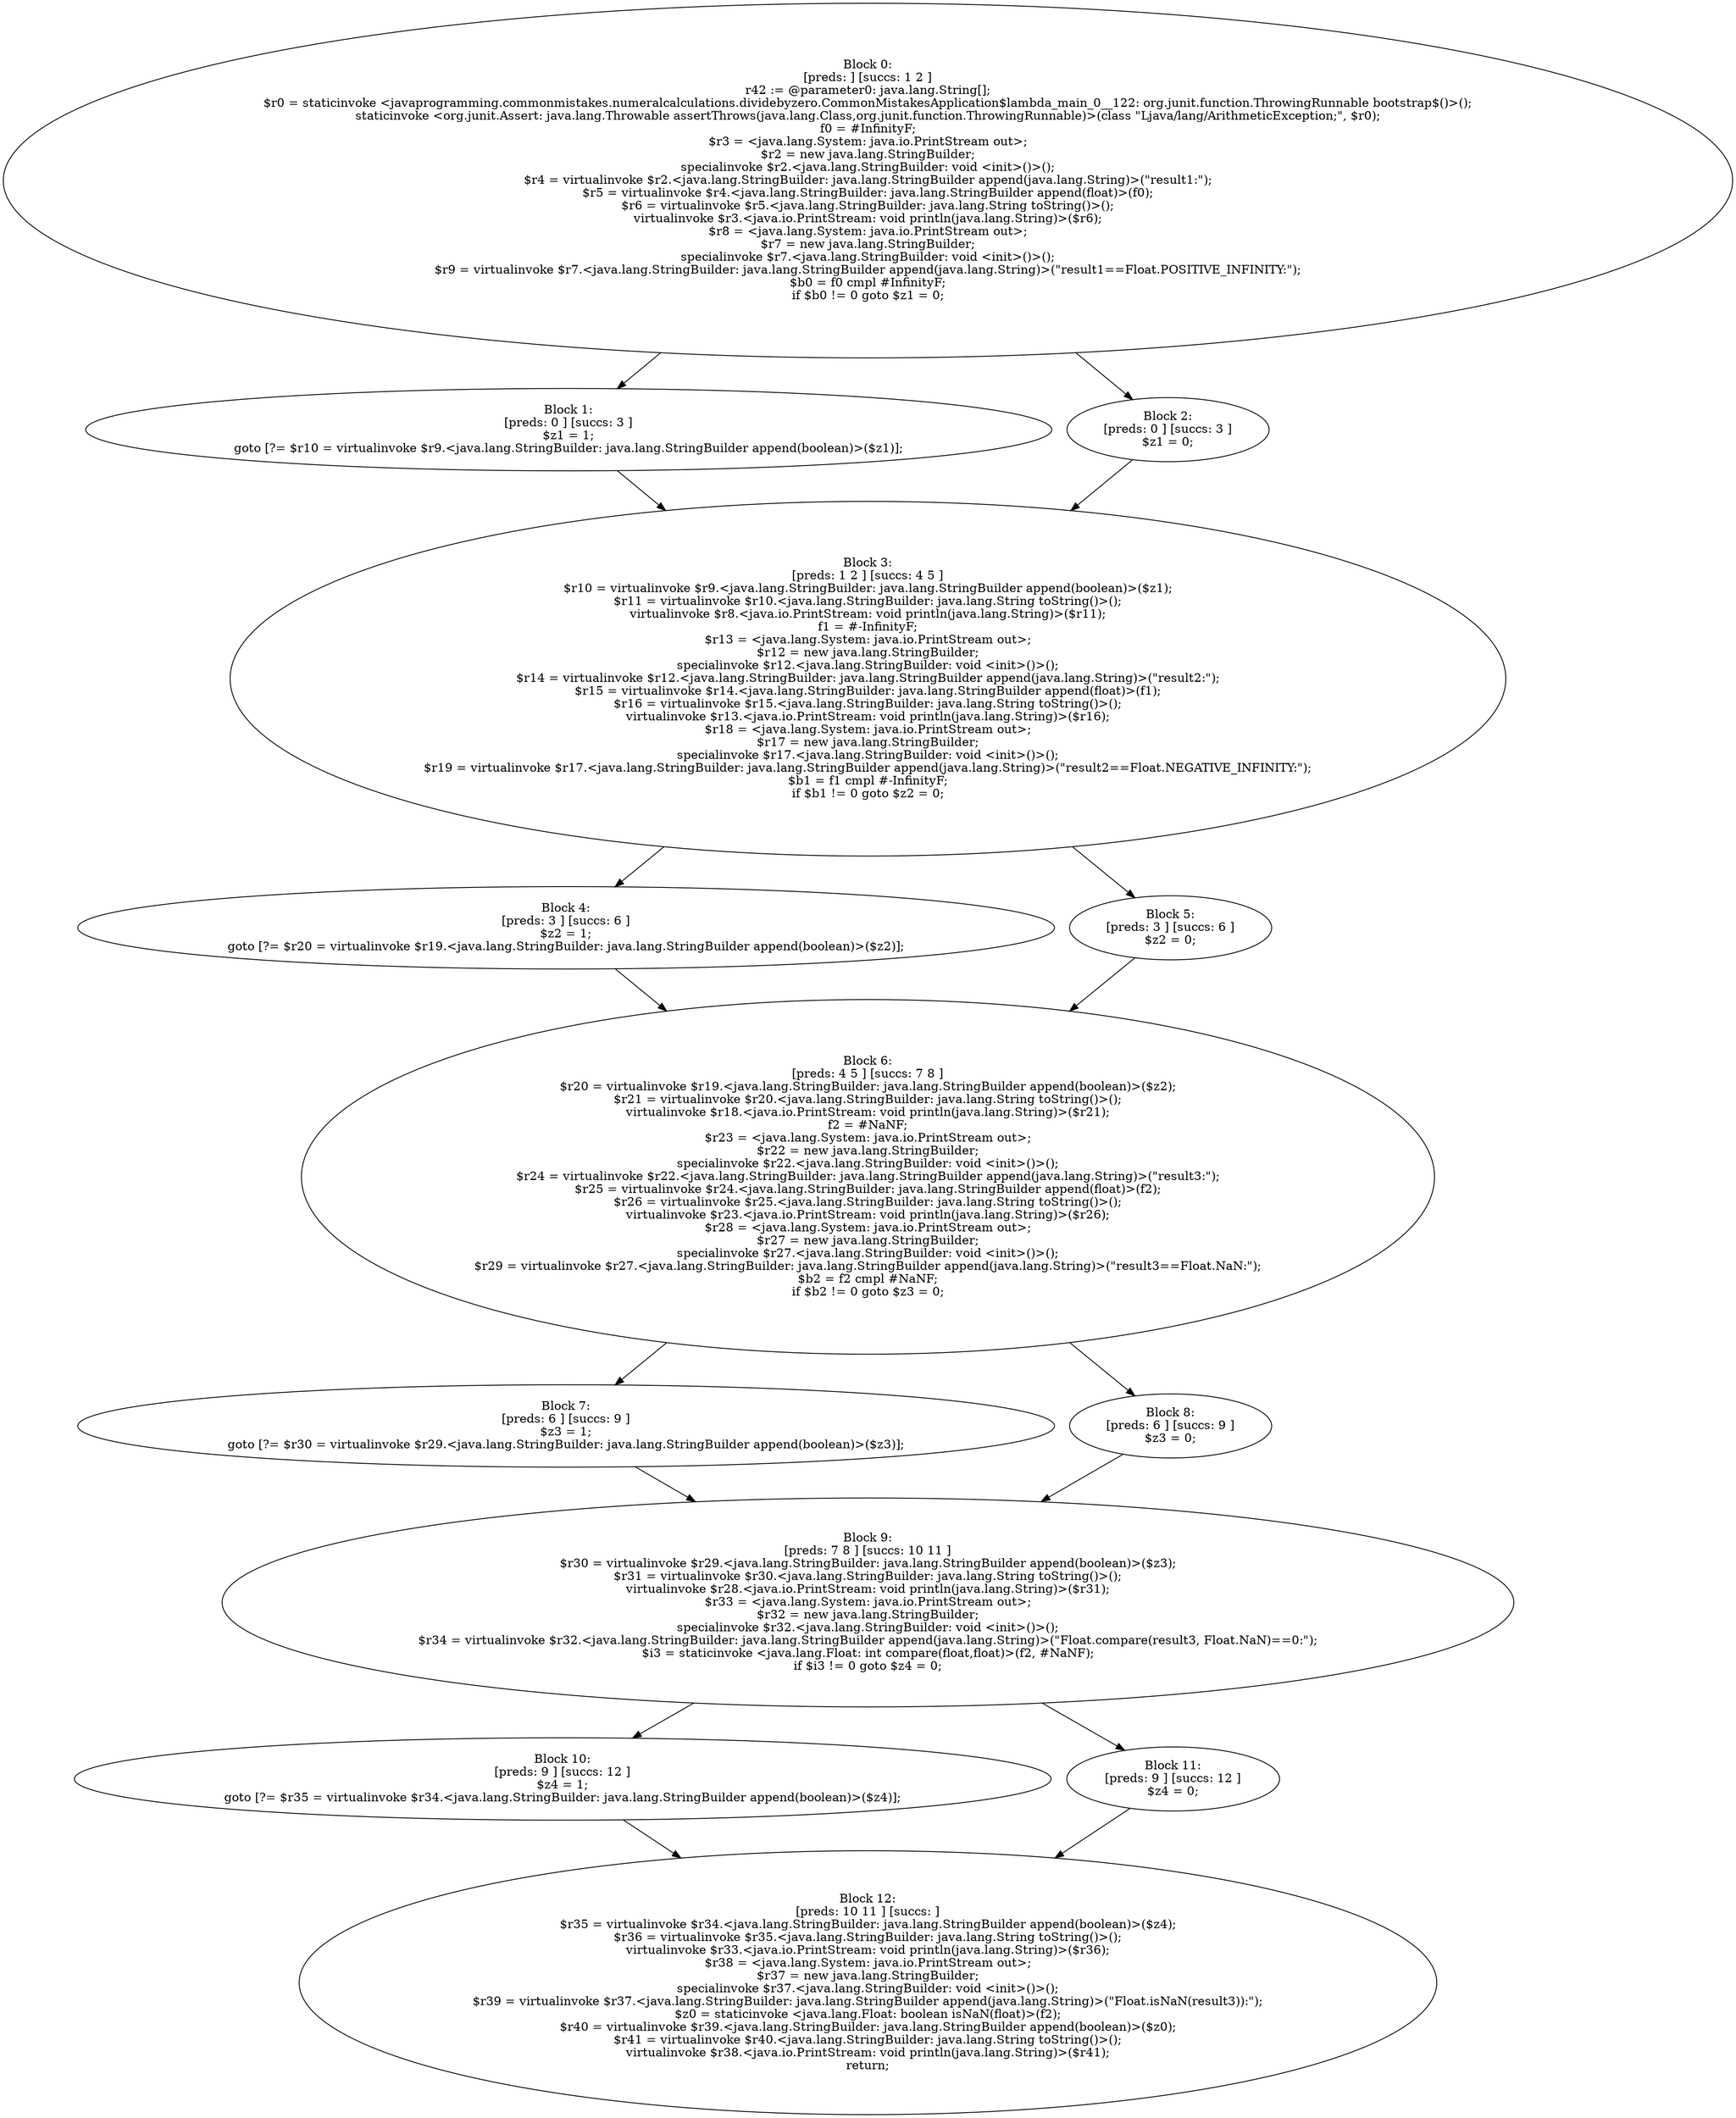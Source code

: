 digraph "unitGraph" {
    "Block 0:
[preds: ] [succs: 1 2 ]
r42 := @parameter0: java.lang.String[];
$r0 = staticinvoke <javaprogramming.commonmistakes.numeralcalculations.dividebyzero.CommonMistakesApplication$lambda_main_0__122: org.junit.function.ThrowingRunnable bootstrap$()>();
staticinvoke <org.junit.Assert: java.lang.Throwable assertThrows(java.lang.Class,org.junit.function.ThrowingRunnable)>(class \"Ljava/lang/ArithmeticException;\", $r0);
f0 = #InfinityF;
$r3 = <java.lang.System: java.io.PrintStream out>;
$r2 = new java.lang.StringBuilder;
specialinvoke $r2.<java.lang.StringBuilder: void <init>()>();
$r4 = virtualinvoke $r2.<java.lang.StringBuilder: java.lang.StringBuilder append(java.lang.String)>(\"result1:\");
$r5 = virtualinvoke $r4.<java.lang.StringBuilder: java.lang.StringBuilder append(float)>(f0);
$r6 = virtualinvoke $r5.<java.lang.StringBuilder: java.lang.String toString()>();
virtualinvoke $r3.<java.io.PrintStream: void println(java.lang.String)>($r6);
$r8 = <java.lang.System: java.io.PrintStream out>;
$r7 = new java.lang.StringBuilder;
specialinvoke $r7.<java.lang.StringBuilder: void <init>()>();
$r9 = virtualinvoke $r7.<java.lang.StringBuilder: java.lang.StringBuilder append(java.lang.String)>(\"result1==Float.POSITIVE_INFINITY:\");
$b0 = f0 cmpl #InfinityF;
if $b0 != 0 goto $z1 = 0;
"
    "Block 1:
[preds: 0 ] [succs: 3 ]
$z1 = 1;
goto [?= $r10 = virtualinvoke $r9.<java.lang.StringBuilder: java.lang.StringBuilder append(boolean)>($z1)];
"
    "Block 2:
[preds: 0 ] [succs: 3 ]
$z1 = 0;
"
    "Block 3:
[preds: 1 2 ] [succs: 4 5 ]
$r10 = virtualinvoke $r9.<java.lang.StringBuilder: java.lang.StringBuilder append(boolean)>($z1);
$r11 = virtualinvoke $r10.<java.lang.StringBuilder: java.lang.String toString()>();
virtualinvoke $r8.<java.io.PrintStream: void println(java.lang.String)>($r11);
f1 = #-InfinityF;
$r13 = <java.lang.System: java.io.PrintStream out>;
$r12 = new java.lang.StringBuilder;
specialinvoke $r12.<java.lang.StringBuilder: void <init>()>();
$r14 = virtualinvoke $r12.<java.lang.StringBuilder: java.lang.StringBuilder append(java.lang.String)>(\"result2:\");
$r15 = virtualinvoke $r14.<java.lang.StringBuilder: java.lang.StringBuilder append(float)>(f1);
$r16 = virtualinvoke $r15.<java.lang.StringBuilder: java.lang.String toString()>();
virtualinvoke $r13.<java.io.PrintStream: void println(java.lang.String)>($r16);
$r18 = <java.lang.System: java.io.PrintStream out>;
$r17 = new java.lang.StringBuilder;
specialinvoke $r17.<java.lang.StringBuilder: void <init>()>();
$r19 = virtualinvoke $r17.<java.lang.StringBuilder: java.lang.StringBuilder append(java.lang.String)>(\"result2==Float.NEGATIVE_INFINITY:\");
$b1 = f1 cmpl #-InfinityF;
if $b1 != 0 goto $z2 = 0;
"
    "Block 4:
[preds: 3 ] [succs: 6 ]
$z2 = 1;
goto [?= $r20 = virtualinvoke $r19.<java.lang.StringBuilder: java.lang.StringBuilder append(boolean)>($z2)];
"
    "Block 5:
[preds: 3 ] [succs: 6 ]
$z2 = 0;
"
    "Block 6:
[preds: 4 5 ] [succs: 7 8 ]
$r20 = virtualinvoke $r19.<java.lang.StringBuilder: java.lang.StringBuilder append(boolean)>($z2);
$r21 = virtualinvoke $r20.<java.lang.StringBuilder: java.lang.String toString()>();
virtualinvoke $r18.<java.io.PrintStream: void println(java.lang.String)>($r21);
f2 = #NaNF;
$r23 = <java.lang.System: java.io.PrintStream out>;
$r22 = new java.lang.StringBuilder;
specialinvoke $r22.<java.lang.StringBuilder: void <init>()>();
$r24 = virtualinvoke $r22.<java.lang.StringBuilder: java.lang.StringBuilder append(java.lang.String)>(\"result3:\");
$r25 = virtualinvoke $r24.<java.lang.StringBuilder: java.lang.StringBuilder append(float)>(f2);
$r26 = virtualinvoke $r25.<java.lang.StringBuilder: java.lang.String toString()>();
virtualinvoke $r23.<java.io.PrintStream: void println(java.lang.String)>($r26);
$r28 = <java.lang.System: java.io.PrintStream out>;
$r27 = new java.lang.StringBuilder;
specialinvoke $r27.<java.lang.StringBuilder: void <init>()>();
$r29 = virtualinvoke $r27.<java.lang.StringBuilder: java.lang.StringBuilder append(java.lang.String)>(\"result3==Float.NaN:\");
$b2 = f2 cmpl #NaNF;
if $b2 != 0 goto $z3 = 0;
"
    "Block 7:
[preds: 6 ] [succs: 9 ]
$z3 = 1;
goto [?= $r30 = virtualinvoke $r29.<java.lang.StringBuilder: java.lang.StringBuilder append(boolean)>($z3)];
"
    "Block 8:
[preds: 6 ] [succs: 9 ]
$z3 = 0;
"
    "Block 9:
[preds: 7 8 ] [succs: 10 11 ]
$r30 = virtualinvoke $r29.<java.lang.StringBuilder: java.lang.StringBuilder append(boolean)>($z3);
$r31 = virtualinvoke $r30.<java.lang.StringBuilder: java.lang.String toString()>();
virtualinvoke $r28.<java.io.PrintStream: void println(java.lang.String)>($r31);
$r33 = <java.lang.System: java.io.PrintStream out>;
$r32 = new java.lang.StringBuilder;
specialinvoke $r32.<java.lang.StringBuilder: void <init>()>();
$r34 = virtualinvoke $r32.<java.lang.StringBuilder: java.lang.StringBuilder append(java.lang.String)>(\"Float.compare(result3, Float.NaN)==0:\");
$i3 = staticinvoke <java.lang.Float: int compare(float,float)>(f2, #NaNF);
if $i3 != 0 goto $z4 = 0;
"
    "Block 10:
[preds: 9 ] [succs: 12 ]
$z4 = 1;
goto [?= $r35 = virtualinvoke $r34.<java.lang.StringBuilder: java.lang.StringBuilder append(boolean)>($z4)];
"
    "Block 11:
[preds: 9 ] [succs: 12 ]
$z4 = 0;
"
    "Block 12:
[preds: 10 11 ] [succs: ]
$r35 = virtualinvoke $r34.<java.lang.StringBuilder: java.lang.StringBuilder append(boolean)>($z4);
$r36 = virtualinvoke $r35.<java.lang.StringBuilder: java.lang.String toString()>();
virtualinvoke $r33.<java.io.PrintStream: void println(java.lang.String)>($r36);
$r38 = <java.lang.System: java.io.PrintStream out>;
$r37 = new java.lang.StringBuilder;
specialinvoke $r37.<java.lang.StringBuilder: void <init>()>();
$r39 = virtualinvoke $r37.<java.lang.StringBuilder: java.lang.StringBuilder append(java.lang.String)>(\"Float.isNaN(result3)):\");
$z0 = staticinvoke <java.lang.Float: boolean isNaN(float)>(f2);
$r40 = virtualinvoke $r39.<java.lang.StringBuilder: java.lang.StringBuilder append(boolean)>($z0);
$r41 = virtualinvoke $r40.<java.lang.StringBuilder: java.lang.String toString()>();
virtualinvoke $r38.<java.io.PrintStream: void println(java.lang.String)>($r41);
return;
"
    "Block 0:
[preds: ] [succs: 1 2 ]
r42 := @parameter0: java.lang.String[];
$r0 = staticinvoke <javaprogramming.commonmistakes.numeralcalculations.dividebyzero.CommonMistakesApplication$lambda_main_0__122: org.junit.function.ThrowingRunnable bootstrap$()>();
staticinvoke <org.junit.Assert: java.lang.Throwable assertThrows(java.lang.Class,org.junit.function.ThrowingRunnable)>(class \"Ljava/lang/ArithmeticException;\", $r0);
f0 = #InfinityF;
$r3 = <java.lang.System: java.io.PrintStream out>;
$r2 = new java.lang.StringBuilder;
specialinvoke $r2.<java.lang.StringBuilder: void <init>()>();
$r4 = virtualinvoke $r2.<java.lang.StringBuilder: java.lang.StringBuilder append(java.lang.String)>(\"result1:\");
$r5 = virtualinvoke $r4.<java.lang.StringBuilder: java.lang.StringBuilder append(float)>(f0);
$r6 = virtualinvoke $r5.<java.lang.StringBuilder: java.lang.String toString()>();
virtualinvoke $r3.<java.io.PrintStream: void println(java.lang.String)>($r6);
$r8 = <java.lang.System: java.io.PrintStream out>;
$r7 = new java.lang.StringBuilder;
specialinvoke $r7.<java.lang.StringBuilder: void <init>()>();
$r9 = virtualinvoke $r7.<java.lang.StringBuilder: java.lang.StringBuilder append(java.lang.String)>(\"result1==Float.POSITIVE_INFINITY:\");
$b0 = f0 cmpl #InfinityF;
if $b0 != 0 goto $z1 = 0;
"->"Block 1:
[preds: 0 ] [succs: 3 ]
$z1 = 1;
goto [?= $r10 = virtualinvoke $r9.<java.lang.StringBuilder: java.lang.StringBuilder append(boolean)>($z1)];
";
    "Block 0:
[preds: ] [succs: 1 2 ]
r42 := @parameter0: java.lang.String[];
$r0 = staticinvoke <javaprogramming.commonmistakes.numeralcalculations.dividebyzero.CommonMistakesApplication$lambda_main_0__122: org.junit.function.ThrowingRunnable bootstrap$()>();
staticinvoke <org.junit.Assert: java.lang.Throwable assertThrows(java.lang.Class,org.junit.function.ThrowingRunnable)>(class \"Ljava/lang/ArithmeticException;\", $r0);
f0 = #InfinityF;
$r3 = <java.lang.System: java.io.PrintStream out>;
$r2 = new java.lang.StringBuilder;
specialinvoke $r2.<java.lang.StringBuilder: void <init>()>();
$r4 = virtualinvoke $r2.<java.lang.StringBuilder: java.lang.StringBuilder append(java.lang.String)>(\"result1:\");
$r5 = virtualinvoke $r4.<java.lang.StringBuilder: java.lang.StringBuilder append(float)>(f0);
$r6 = virtualinvoke $r5.<java.lang.StringBuilder: java.lang.String toString()>();
virtualinvoke $r3.<java.io.PrintStream: void println(java.lang.String)>($r6);
$r8 = <java.lang.System: java.io.PrintStream out>;
$r7 = new java.lang.StringBuilder;
specialinvoke $r7.<java.lang.StringBuilder: void <init>()>();
$r9 = virtualinvoke $r7.<java.lang.StringBuilder: java.lang.StringBuilder append(java.lang.String)>(\"result1==Float.POSITIVE_INFINITY:\");
$b0 = f0 cmpl #InfinityF;
if $b0 != 0 goto $z1 = 0;
"->"Block 2:
[preds: 0 ] [succs: 3 ]
$z1 = 0;
";
    "Block 1:
[preds: 0 ] [succs: 3 ]
$z1 = 1;
goto [?= $r10 = virtualinvoke $r9.<java.lang.StringBuilder: java.lang.StringBuilder append(boolean)>($z1)];
"->"Block 3:
[preds: 1 2 ] [succs: 4 5 ]
$r10 = virtualinvoke $r9.<java.lang.StringBuilder: java.lang.StringBuilder append(boolean)>($z1);
$r11 = virtualinvoke $r10.<java.lang.StringBuilder: java.lang.String toString()>();
virtualinvoke $r8.<java.io.PrintStream: void println(java.lang.String)>($r11);
f1 = #-InfinityF;
$r13 = <java.lang.System: java.io.PrintStream out>;
$r12 = new java.lang.StringBuilder;
specialinvoke $r12.<java.lang.StringBuilder: void <init>()>();
$r14 = virtualinvoke $r12.<java.lang.StringBuilder: java.lang.StringBuilder append(java.lang.String)>(\"result2:\");
$r15 = virtualinvoke $r14.<java.lang.StringBuilder: java.lang.StringBuilder append(float)>(f1);
$r16 = virtualinvoke $r15.<java.lang.StringBuilder: java.lang.String toString()>();
virtualinvoke $r13.<java.io.PrintStream: void println(java.lang.String)>($r16);
$r18 = <java.lang.System: java.io.PrintStream out>;
$r17 = new java.lang.StringBuilder;
specialinvoke $r17.<java.lang.StringBuilder: void <init>()>();
$r19 = virtualinvoke $r17.<java.lang.StringBuilder: java.lang.StringBuilder append(java.lang.String)>(\"result2==Float.NEGATIVE_INFINITY:\");
$b1 = f1 cmpl #-InfinityF;
if $b1 != 0 goto $z2 = 0;
";
    "Block 2:
[preds: 0 ] [succs: 3 ]
$z1 = 0;
"->"Block 3:
[preds: 1 2 ] [succs: 4 5 ]
$r10 = virtualinvoke $r9.<java.lang.StringBuilder: java.lang.StringBuilder append(boolean)>($z1);
$r11 = virtualinvoke $r10.<java.lang.StringBuilder: java.lang.String toString()>();
virtualinvoke $r8.<java.io.PrintStream: void println(java.lang.String)>($r11);
f1 = #-InfinityF;
$r13 = <java.lang.System: java.io.PrintStream out>;
$r12 = new java.lang.StringBuilder;
specialinvoke $r12.<java.lang.StringBuilder: void <init>()>();
$r14 = virtualinvoke $r12.<java.lang.StringBuilder: java.lang.StringBuilder append(java.lang.String)>(\"result2:\");
$r15 = virtualinvoke $r14.<java.lang.StringBuilder: java.lang.StringBuilder append(float)>(f1);
$r16 = virtualinvoke $r15.<java.lang.StringBuilder: java.lang.String toString()>();
virtualinvoke $r13.<java.io.PrintStream: void println(java.lang.String)>($r16);
$r18 = <java.lang.System: java.io.PrintStream out>;
$r17 = new java.lang.StringBuilder;
specialinvoke $r17.<java.lang.StringBuilder: void <init>()>();
$r19 = virtualinvoke $r17.<java.lang.StringBuilder: java.lang.StringBuilder append(java.lang.String)>(\"result2==Float.NEGATIVE_INFINITY:\");
$b1 = f1 cmpl #-InfinityF;
if $b1 != 0 goto $z2 = 0;
";
    "Block 3:
[preds: 1 2 ] [succs: 4 5 ]
$r10 = virtualinvoke $r9.<java.lang.StringBuilder: java.lang.StringBuilder append(boolean)>($z1);
$r11 = virtualinvoke $r10.<java.lang.StringBuilder: java.lang.String toString()>();
virtualinvoke $r8.<java.io.PrintStream: void println(java.lang.String)>($r11);
f1 = #-InfinityF;
$r13 = <java.lang.System: java.io.PrintStream out>;
$r12 = new java.lang.StringBuilder;
specialinvoke $r12.<java.lang.StringBuilder: void <init>()>();
$r14 = virtualinvoke $r12.<java.lang.StringBuilder: java.lang.StringBuilder append(java.lang.String)>(\"result2:\");
$r15 = virtualinvoke $r14.<java.lang.StringBuilder: java.lang.StringBuilder append(float)>(f1);
$r16 = virtualinvoke $r15.<java.lang.StringBuilder: java.lang.String toString()>();
virtualinvoke $r13.<java.io.PrintStream: void println(java.lang.String)>($r16);
$r18 = <java.lang.System: java.io.PrintStream out>;
$r17 = new java.lang.StringBuilder;
specialinvoke $r17.<java.lang.StringBuilder: void <init>()>();
$r19 = virtualinvoke $r17.<java.lang.StringBuilder: java.lang.StringBuilder append(java.lang.String)>(\"result2==Float.NEGATIVE_INFINITY:\");
$b1 = f1 cmpl #-InfinityF;
if $b1 != 0 goto $z2 = 0;
"->"Block 4:
[preds: 3 ] [succs: 6 ]
$z2 = 1;
goto [?= $r20 = virtualinvoke $r19.<java.lang.StringBuilder: java.lang.StringBuilder append(boolean)>($z2)];
";
    "Block 3:
[preds: 1 2 ] [succs: 4 5 ]
$r10 = virtualinvoke $r9.<java.lang.StringBuilder: java.lang.StringBuilder append(boolean)>($z1);
$r11 = virtualinvoke $r10.<java.lang.StringBuilder: java.lang.String toString()>();
virtualinvoke $r8.<java.io.PrintStream: void println(java.lang.String)>($r11);
f1 = #-InfinityF;
$r13 = <java.lang.System: java.io.PrintStream out>;
$r12 = new java.lang.StringBuilder;
specialinvoke $r12.<java.lang.StringBuilder: void <init>()>();
$r14 = virtualinvoke $r12.<java.lang.StringBuilder: java.lang.StringBuilder append(java.lang.String)>(\"result2:\");
$r15 = virtualinvoke $r14.<java.lang.StringBuilder: java.lang.StringBuilder append(float)>(f1);
$r16 = virtualinvoke $r15.<java.lang.StringBuilder: java.lang.String toString()>();
virtualinvoke $r13.<java.io.PrintStream: void println(java.lang.String)>($r16);
$r18 = <java.lang.System: java.io.PrintStream out>;
$r17 = new java.lang.StringBuilder;
specialinvoke $r17.<java.lang.StringBuilder: void <init>()>();
$r19 = virtualinvoke $r17.<java.lang.StringBuilder: java.lang.StringBuilder append(java.lang.String)>(\"result2==Float.NEGATIVE_INFINITY:\");
$b1 = f1 cmpl #-InfinityF;
if $b1 != 0 goto $z2 = 0;
"->"Block 5:
[preds: 3 ] [succs: 6 ]
$z2 = 0;
";
    "Block 4:
[preds: 3 ] [succs: 6 ]
$z2 = 1;
goto [?= $r20 = virtualinvoke $r19.<java.lang.StringBuilder: java.lang.StringBuilder append(boolean)>($z2)];
"->"Block 6:
[preds: 4 5 ] [succs: 7 8 ]
$r20 = virtualinvoke $r19.<java.lang.StringBuilder: java.lang.StringBuilder append(boolean)>($z2);
$r21 = virtualinvoke $r20.<java.lang.StringBuilder: java.lang.String toString()>();
virtualinvoke $r18.<java.io.PrintStream: void println(java.lang.String)>($r21);
f2 = #NaNF;
$r23 = <java.lang.System: java.io.PrintStream out>;
$r22 = new java.lang.StringBuilder;
specialinvoke $r22.<java.lang.StringBuilder: void <init>()>();
$r24 = virtualinvoke $r22.<java.lang.StringBuilder: java.lang.StringBuilder append(java.lang.String)>(\"result3:\");
$r25 = virtualinvoke $r24.<java.lang.StringBuilder: java.lang.StringBuilder append(float)>(f2);
$r26 = virtualinvoke $r25.<java.lang.StringBuilder: java.lang.String toString()>();
virtualinvoke $r23.<java.io.PrintStream: void println(java.lang.String)>($r26);
$r28 = <java.lang.System: java.io.PrintStream out>;
$r27 = new java.lang.StringBuilder;
specialinvoke $r27.<java.lang.StringBuilder: void <init>()>();
$r29 = virtualinvoke $r27.<java.lang.StringBuilder: java.lang.StringBuilder append(java.lang.String)>(\"result3==Float.NaN:\");
$b2 = f2 cmpl #NaNF;
if $b2 != 0 goto $z3 = 0;
";
    "Block 5:
[preds: 3 ] [succs: 6 ]
$z2 = 0;
"->"Block 6:
[preds: 4 5 ] [succs: 7 8 ]
$r20 = virtualinvoke $r19.<java.lang.StringBuilder: java.lang.StringBuilder append(boolean)>($z2);
$r21 = virtualinvoke $r20.<java.lang.StringBuilder: java.lang.String toString()>();
virtualinvoke $r18.<java.io.PrintStream: void println(java.lang.String)>($r21);
f2 = #NaNF;
$r23 = <java.lang.System: java.io.PrintStream out>;
$r22 = new java.lang.StringBuilder;
specialinvoke $r22.<java.lang.StringBuilder: void <init>()>();
$r24 = virtualinvoke $r22.<java.lang.StringBuilder: java.lang.StringBuilder append(java.lang.String)>(\"result3:\");
$r25 = virtualinvoke $r24.<java.lang.StringBuilder: java.lang.StringBuilder append(float)>(f2);
$r26 = virtualinvoke $r25.<java.lang.StringBuilder: java.lang.String toString()>();
virtualinvoke $r23.<java.io.PrintStream: void println(java.lang.String)>($r26);
$r28 = <java.lang.System: java.io.PrintStream out>;
$r27 = new java.lang.StringBuilder;
specialinvoke $r27.<java.lang.StringBuilder: void <init>()>();
$r29 = virtualinvoke $r27.<java.lang.StringBuilder: java.lang.StringBuilder append(java.lang.String)>(\"result3==Float.NaN:\");
$b2 = f2 cmpl #NaNF;
if $b2 != 0 goto $z3 = 0;
";
    "Block 6:
[preds: 4 5 ] [succs: 7 8 ]
$r20 = virtualinvoke $r19.<java.lang.StringBuilder: java.lang.StringBuilder append(boolean)>($z2);
$r21 = virtualinvoke $r20.<java.lang.StringBuilder: java.lang.String toString()>();
virtualinvoke $r18.<java.io.PrintStream: void println(java.lang.String)>($r21);
f2 = #NaNF;
$r23 = <java.lang.System: java.io.PrintStream out>;
$r22 = new java.lang.StringBuilder;
specialinvoke $r22.<java.lang.StringBuilder: void <init>()>();
$r24 = virtualinvoke $r22.<java.lang.StringBuilder: java.lang.StringBuilder append(java.lang.String)>(\"result3:\");
$r25 = virtualinvoke $r24.<java.lang.StringBuilder: java.lang.StringBuilder append(float)>(f2);
$r26 = virtualinvoke $r25.<java.lang.StringBuilder: java.lang.String toString()>();
virtualinvoke $r23.<java.io.PrintStream: void println(java.lang.String)>($r26);
$r28 = <java.lang.System: java.io.PrintStream out>;
$r27 = new java.lang.StringBuilder;
specialinvoke $r27.<java.lang.StringBuilder: void <init>()>();
$r29 = virtualinvoke $r27.<java.lang.StringBuilder: java.lang.StringBuilder append(java.lang.String)>(\"result3==Float.NaN:\");
$b2 = f2 cmpl #NaNF;
if $b2 != 0 goto $z3 = 0;
"->"Block 7:
[preds: 6 ] [succs: 9 ]
$z3 = 1;
goto [?= $r30 = virtualinvoke $r29.<java.lang.StringBuilder: java.lang.StringBuilder append(boolean)>($z3)];
";
    "Block 6:
[preds: 4 5 ] [succs: 7 8 ]
$r20 = virtualinvoke $r19.<java.lang.StringBuilder: java.lang.StringBuilder append(boolean)>($z2);
$r21 = virtualinvoke $r20.<java.lang.StringBuilder: java.lang.String toString()>();
virtualinvoke $r18.<java.io.PrintStream: void println(java.lang.String)>($r21);
f2 = #NaNF;
$r23 = <java.lang.System: java.io.PrintStream out>;
$r22 = new java.lang.StringBuilder;
specialinvoke $r22.<java.lang.StringBuilder: void <init>()>();
$r24 = virtualinvoke $r22.<java.lang.StringBuilder: java.lang.StringBuilder append(java.lang.String)>(\"result3:\");
$r25 = virtualinvoke $r24.<java.lang.StringBuilder: java.lang.StringBuilder append(float)>(f2);
$r26 = virtualinvoke $r25.<java.lang.StringBuilder: java.lang.String toString()>();
virtualinvoke $r23.<java.io.PrintStream: void println(java.lang.String)>($r26);
$r28 = <java.lang.System: java.io.PrintStream out>;
$r27 = new java.lang.StringBuilder;
specialinvoke $r27.<java.lang.StringBuilder: void <init>()>();
$r29 = virtualinvoke $r27.<java.lang.StringBuilder: java.lang.StringBuilder append(java.lang.String)>(\"result3==Float.NaN:\");
$b2 = f2 cmpl #NaNF;
if $b2 != 0 goto $z3 = 0;
"->"Block 8:
[preds: 6 ] [succs: 9 ]
$z3 = 0;
";
    "Block 7:
[preds: 6 ] [succs: 9 ]
$z3 = 1;
goto [?= $r30 = virtualinvoke $r29.<java.lang.StringBuilder: java.lang.StringBuilder append(boolean)>($z3)];
"->"Block 9:
[preds: 7 8 ] [succs: 10 11 ]
$r30 = virtualinvoke $r29.<java.lang.StringBuilder: java.lang.StringBuilder append(boolean)>($z3);
$r31 = virtualinvoke $r30.<java.lang.StringBuilder: java.lang.String toString()>();
virtualinvoke $r28.<java.io.PrintStream: void println(java.lang.String)>($r31);
$r33 = <java.lang.System: java.io.PrintStream out>;
$r32 = new java.lang.StringBuilder;
specialinvoke $r32.<java.lang.StringBuilder: void <init>()>();
$r34 = virtualinvoke $r32.<java.lang.StringBuilder: java.lang.StringBuilder append(java.lang.String)>(\"Float.compare(result3, Float.NaN)==0:\");
$i3 = staticinvoke <java.lang.Float: int compare(float,float)>(f2, #NaNF);
if $i3 != 0 goto $z4 = 0;
";
    "Block 8:
[preds: 6 ] [succs: 9 ]
$z3 = 0;
"->"Block 9:
[preds: 7 8 ] [succs: 10 11 ]
$r30 = virtualinvoke $r29.<java.lang.StringBuilder: java.lang.StringBuilder append(boolean)>($z3);
$r31 = virtualinvoke $r30.<java.lang.StringBuilder: java.lang.String toString()>();
virtualinvoke $r28.<java.io.PrintStream: void println(java.lang.String)>($r31);
$r33 = <java.lang.System: java.io.PrintStream out>;
$r32 = new java.lang.StringBuilder;
specialinvoke $r32.<java.lang.StringBuilder: void <init>()>();
$r34 = virtualinvoke $r32.<java.lang.StringBuilder: java.lang.StringBuilder append(java.lang.String)>(\"Float.compare(result3, Float.NaN)==0:\");
$i3 = staticinvoke <java.lang.Float: int compare(float,float)>(f2, #NaNF);
if $i3 != 0 goto $z4 = 0;
";
    "Block 9:
[preds: 7 8 ] [succs: 10 11 ]
$r30 = virtualinvoke $r29.<java.lang.StringBuilder: java.lang.StringBuilder append(boolean)>($z3);
$r31 = virtualinvoke $r30.<java.lang.StringBuilder: java.lang.String toString()>();
virtualinvoke $r28.<java.io.PrintStream: void println(java.lang.String)>($r31);
$r33 = <java.lang.System: java.io.PrintStream out>;
$r32 = new java.lang.StringBuilder;
specialinvoke $r32.<java.lang.StringBuilder: void <init>()>();
$r34 = virtualinvoke $r32.<java.lang.StringBuilder: java.lang.StringBuilder append(java.lang.String)>(\"Float.compare(result3, Float.NaN)==0:\");
$i3 = staticinvoke <java.lang.Float: int compare(float,float)>(f2, #NaNF);
if $i3 != 0 goto $z4 = 0;
"->"Block 10:
[preds: 9 ] [succs: 12 ]
$z4 = 1;
goto [?= $r35 = virtualinvoke $r34.<java.lang.StringBuilder: java.lang.StringBuilder append(boolean)>($z4)];
";
    "Block 9:
[preds: 7 8 ] [succs: 10 11 ]
$r30 = virtualinvoke $r29.<java.lang.StringBuilder: java.lang.StringBuilder append(boolean)>($z3);
$r31 = virtualinvoke $r30.<java.lang.StringBuilder: java.lang.String toString()>();
virtualinvoke $r28.<java.io.PrintStream: void println(java.lang.String)>($r31);
$r33 = <java.lang.System: java.io.PrintStream out>;
$r32 = new java.lang.StringBuilder;
specialinvoke $r32.<java.lang.StringBuilder: void <init>()>();
$r34 = virtualinvoke $r32.<java.lang.StringBuilder: java.lang.StringBuilder append(java.lang.String)>(\"Float.compare(result3, Float.NaN)==0:\");
$i3 = staticinvoke <java.lang.Float: int compare(float,float)>(f2, #NaNF);
if $i3 != 0 goto $z4 = 0;
"->"Block 11:
[preds: 9 ] [succs: 12 ]
$z4 = 0;
";
    "Block 10:
[preds: 9 ] [succs: 12 ]
$z4 = 1;
goto [?= $r35 = virtualinvoke $r34.<java.lang.StringBuilder: java.lang.StringBuilder append(boolean)>($z4)];
"->"Block 12:
[preds: 10 11 ] [succs: ]
$r35 = virtualinvoke $r34.<java.lang.StringBuilder: java.lang.StringBuilder append(boolean)>($z4);
$r36 = virtualinvoke $r35.<java.lang.StringBuilder: java.lang.String toString()>();
virtualinvoke $r33.<java.io.PrintStream: void println(java.lang.String)>($r36);
$r38 = <java.lang.System: java.io.PrintStream out>;
$r37 = new java.lang.StringBuilder;
specialinvoke $r37.<java.lang.StringBuilder: void <init>()>();
$r39 = virtualinvoke $r37.<java.lang.StringBuilder: java.lang.StringBuilder append(java.lang.String)>(\"Float.isNaN(result3)):\");
$z0 = staticinvoke <java.lang.Float: boolean isNaN(float)>(f2);
$r40 = virtualinvoke $r39.<java.lang.StringBuilder: java.lang.StringBuilder append(boolean)>($z0);
$r41 = virtualinvoke $r40.<java.lang.StringBuilder: java.lang.String toString()>();
virtualinvoke $r38.<java.io.PrintStream: void println(java.lang.String)>($r41);
return;
";
    "Block 11:
[preds: 9 ] [succs: 12 ]
$z4 = 0;
"->"Block 12:
[preds: 10 11 ] [succs: ]
$r35 = virtualinvoke $r34.<java.lang.StringBuilder: java.lang.StringBuilder append(boolean)>($z4);
$r36 = virtualinvoke $r35.<java.lang.StringBuilder: java.lang.String toString()>();
virtualinvoke $r33.<java.io.PrintStream: void println(java.lang.String)>($r36);
$r38 = <java.lang.System: java.io.PrintStream out>;
$r37 = new java.lang.StringBuilder;
specialinvoke $r37.<java.lang.StringBuilder: void <init>()>();
$r39 = virtualinvoke $r37.<java.lang.StringBuilder: java.lang.StringBuilder append(java.lang.String)>(\"Float.isNaN(result3)):\");
$z0 = staticinvoke <java.lang.Float: boolean isNaN(float)>(f2);
$r40 = virtualinvoke $r39.<java.lang.StringBuilder: java.lang.StringBuilder append(boolean)>($z0);
$r41 = virtualinvoke $r40.<java.lang.StringBuilder: java.lang.String toString()>();
virtualinvoke $r38.<java.io.PrintStream: void println(java.lang.String)>($r41);
return;
";
}
